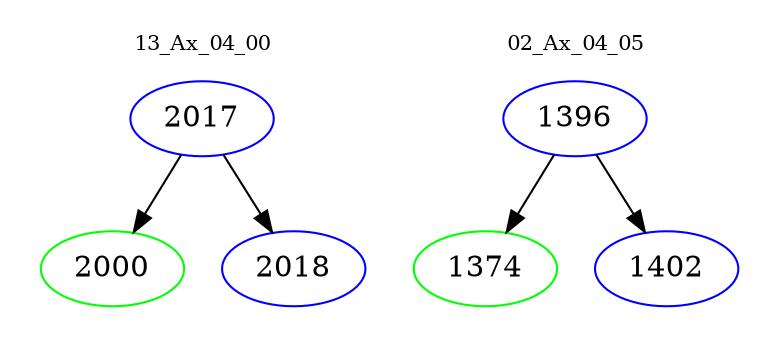 digraph{
subgraph cluster_0 {
color = white
label = "13_Ax_04_00";
fontsize=10;
T0_2017 [label="2017", color="blue"]
T0_2017 -> T0_2000 [color="black"]
T0_2000 [label="2000", color="green"]
T0_2017 -> T0_2018 [color="black"]
T0_2018 [label="2018", color="blue"]
}
subgraph cluster_1 {
color = white
label = "02_Ax_04_05";
fontsize=10;
T1_1396 [label="1396", color="blue"]
T1_1396 -> T1_1374 [color="black"]
T1_1374 [label="1374", color="green"]
T1_1396 -> T1_1402 [color="black"]
T1_1402 [label="1402", color="blue"]
}
}
